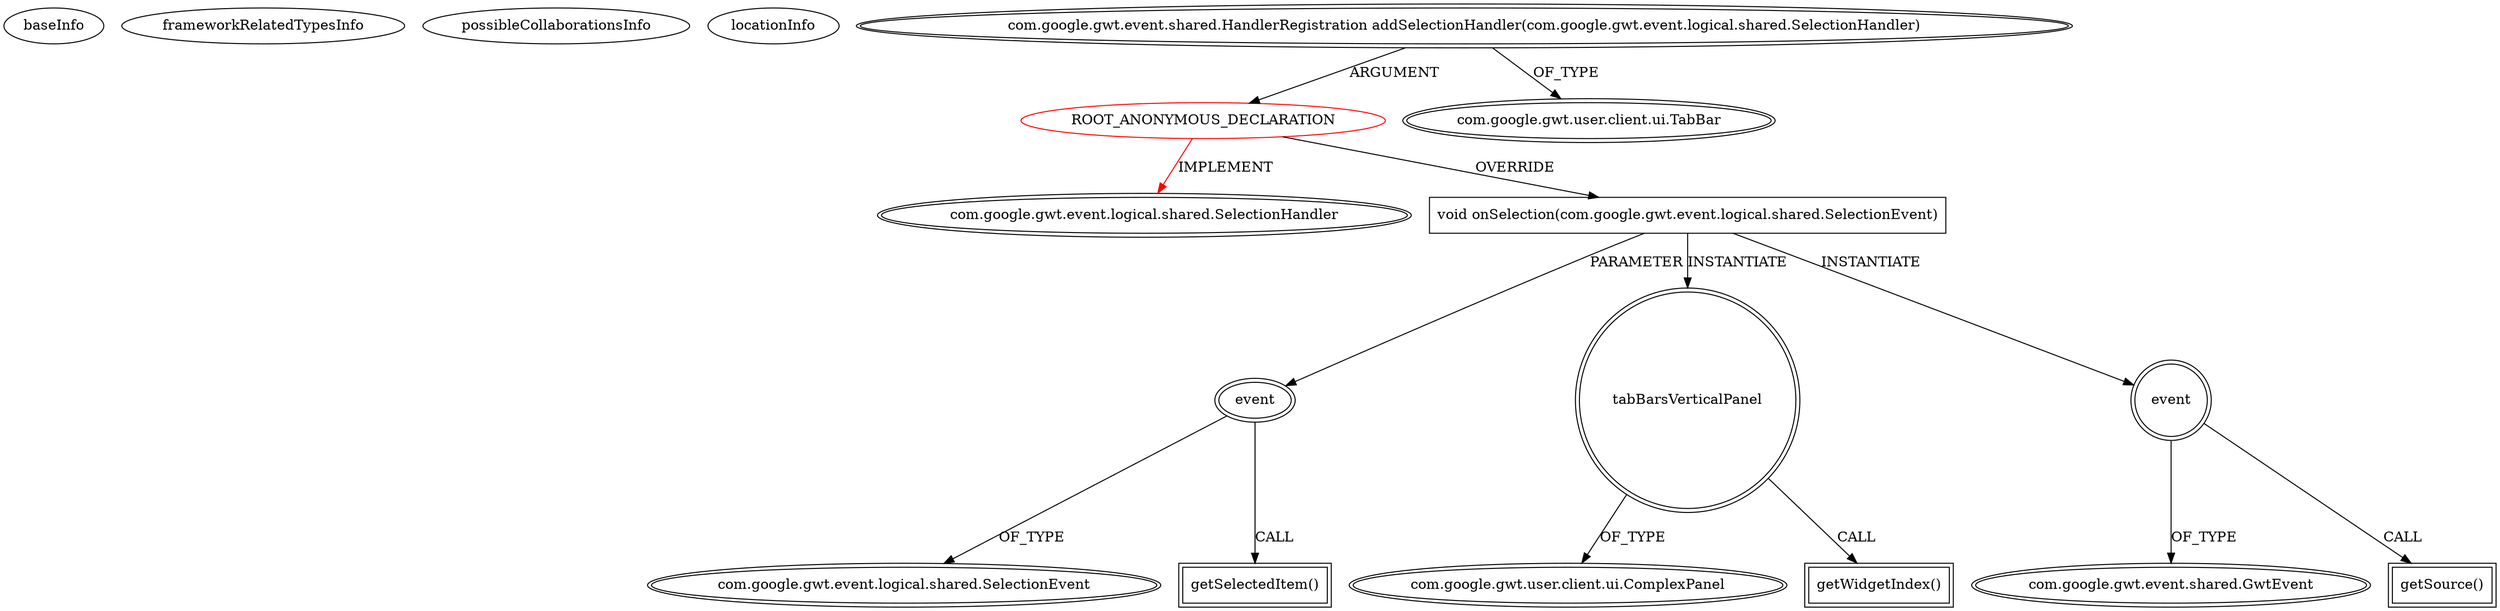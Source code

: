 digraph {
baseInfo[graphId=3700,category="extension_graph",isAnonymous=true,possibleRelation=false]
frameworkRelatedTypesInfo[0="com.google.gwt.event.logical.shared.SelectionHandler"]
possibleCollaborationsInfo[]
locationInfo[projectName="mansiT-UiBinder",filePath="/mansiT-UiBinder/UiBinder-master/uibinder/src/com/mansi/client/board/MultiRowTabPanel.java",contextSignature="void addRow()",graphId="3700"]
0[label="ROOT_ANONYMOUS_DECLARATION",vertexType="ROOT_ANONYMOUS_DECLARATION",isFrameworkType=false,color=red]
1[label="com.google.gwt.event.logical.shared.SelectionHandler",vertexType="FRAMEWORK_INTERFACE_TYPE",isFrameworkType=true,peripheries=2]
2[label="com.google.gwt.event.shared.HandlerRegistration addSelectionHandler(com.google.gwt.event.logical.shared.SelectionHandler)",vertexType="OUTSIDE_CALL",isFrameworkType=true,peripheries=2]
3[label="com.google.gwt.user.client.ui.TabBar",vertexType="FRAMEWORK_CLASS_TYPE",isFrameworkType=true,peripheries=2]
4[label="void onSelection(com.google.gwt.event.logical.shared.SelectionEvent)",vertexType="OVERRIDING_METHOD_DECLARATION",isFrameworkType=false,shape=box]
5[label="event",vertexType="PARAMETER_DECLARATION",isFrameworkType=true,peripheries=2]
6[label="com.google.gwt.event.logical.shared.SelectionEvent",vertexType="FRAMEWORK_CLASS_TYPE",isFrameworkType=true,peripheries=2]
7[label="tabBarsVerticalPanel",vertexType="VARIABLE_EXPRESION",isFrameworkType=true,peripheries=2,shape=circle]
9[label="com.google.gwt.user.client.ui.ComplexPanel",vertexType="FRAMEWORK_CLASS_TYPE",isFrameworkType=true,peripheries=2]
8[label="getWidgetIndex()",vertexType="INSIDE_CALL",isFrameworkType=true,peripheries=2,shape=box]
10[label="event",vertexType="VARIABLE_EXPRESION",isFrameworkType=true,peripheries=2,shape=circle]
12[label="com.google.gwt.event.shared.GwtEvent",vertexType="FRAMEWORK_CLASS_TYPE",isFrameworkType=true,peripheries=2]
11[label="getSource()",vertexType="INSIDE_CALL",isFrameworkType=true,peripheries=2,shape=box]
14[label="getSelectedItem()",vertexType="INSIDE_CALL",isFrameworkType=true,peripheries=2,shape=box]
0->1[label="IMPLEMENT",color=red]
2->0[label="ARGUMENT"]
2->3[label="OF_TYPE"]
0->4[label="OVERRIDE"]
5->6[label="OF_TYPE"]
4->5[label="PARAMETER"]
4->7[label="INSTANTIATE"]
7->9[label="OF_TYPE"]
7->8[label="CALL"]
4->10[label="INSTANTIATE"]
10->12[label="OF_TYPE"]
10->11[label="CALL"]
5->14[label="CALL"]
}
